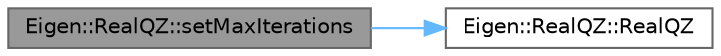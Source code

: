 digraph "Eigen::RealQZ::setMaxIterations"
{
 // LATEX_PDF_SIZE
  bgcolor="transparent";
  edge [fontname=Helvetica,fontsize=10,labelfontname=Helvetica,labelfontsize=10];
  node [fontname=Helvetica,fontsize=10,shape=box,height=0.2,width=0.4];
  rankdir="LR";
  Node1 [id="Node000001",label="Eigen::RealQZ::setMaxIterations",height=0.2,width=0.4,color="gray40", fillcolor="grey60", style="filled", fontcolor="black",tooltip=" "];
  Node1 -> Node2 [id="edge1_Node000001_Node000002",color="steelblue1",style="solid",tooltip=" "];
  Node2 [id="Node000002",label="Eigen::RealQZ::RealQZ",height=0.2,width=0.4,color="grey40", fillcolor="white", style="filled",URL="$class_eigen_1_1_real_q_z.html#ad8fb9235870a8361a2fdd8dcc2e80d01",tooltip="Default constructor."];
}
